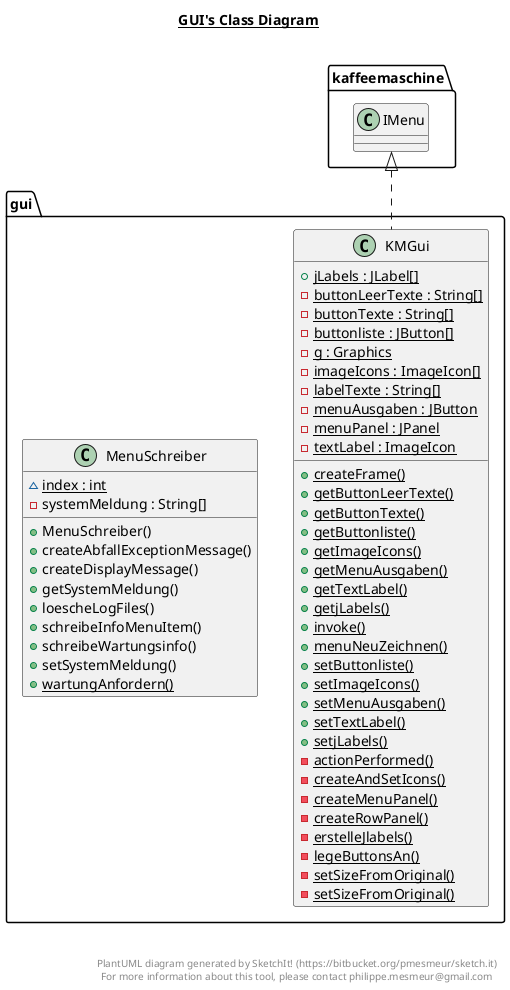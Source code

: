 @startuml

title __GUI's Class Diagram__\n

  namespace gui {
    class gui.KMGui {
        {static} + jLabels : JLabel[]
        {static} - buttonLeerTexte : String[]
        {static} - buttonTexte : String[]
        {static} - buttonliste : JButton[]
        {static} - g : Graphics
        {static} - imageIcons : ImageIcon[]
        {static} - labelTexte : String[]
        {static} - menuAusgaben : JButton
        {static} - menuPanel : JPanel
        {static} - textLabel : ImageIcon
        {static} + createFrame()
        {static} + getButtonLeerTexte()
        {static} + getButtonTexte()
        {static} + getButtonliste()
        {static} + getImageIcons()
        {static} + getMenuAusgaben()
        {static} + getTextLabel()
        {static} + getjLabels()
        {static} + invoke()
        {static} + menuNeuZeichnen()
        {static} + setButtonliste()
        {static} + setImageIcons()
        {static} + setMenuAusgaben()
        {static} + setTextLabel()
        {static} + setjLabels()
        {static} - actionPerformed()
        {static} - createAndSetIcons()
        {static} - createMenuPanel()
        {static} - createRowPanel()
        {static} - erstelleJlabels()
        {static} - legeButtonsAn()
        {static} - setSizeFromOriginal()
        {static} - setSizeFromOriginal()
    }
  }
  

  namespace gui {
    class gui.MenuSchreiber {
        {static} ~ index : int
        - systemMeldung : String[]
        + MenuSchreiber()
        + createAbfallExceptionMessage()
        + createDisplayMessage()
        + getSystemMeldung()
        + loescheLogFiles()
        + schreibeInfoMenuItem()
        + schreibeWartungsinfo()
        + setSystemMeldung()
        {static} + wartungAnfordern()
    }
  }
  

  gui.KMGui .up.|> kaffeemaschine.IMenu


right footer


PlantUML diagram generated by SketchIt! (https://bitbucket.org/pmesmeur/sketch.it)
For more information about this tool, please contact philippe.mesmeur@gmail.com
endfooter

@enduml

